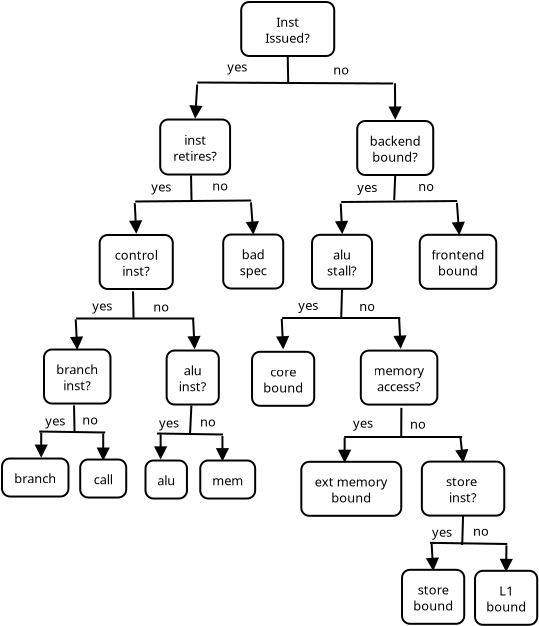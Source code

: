 <?xml version="1.0" encoding="UTF-8"?>
<dia:diagram xmlns:dia="http://www.lysator.liu.se/~alla/dia/">
  <dia:layer name="Background" visible="true" active="true">
    <dia:object type="Flowchart - Box" version="0" id="O0">
      <dia:attribute name="obj_pos">
        <dia:point val="17.3,2.875"/>
      </dia:attribute>
      <dia:attribute name="obj_bb">
        <dia:rectangle val="17.25,2.825;22,5.625"/>
      </dia:attribute>
      <dia:attribute name="elem_corner">
        <dia:point val="17.3,2.875"/>
      </dia:attribute>
      <dia:attribute name="elem_width">
        <dia:real val="4.65"/>
      </dia:attribute>
      <dia:attribute name="elem_height">
        <dia:real val="2.7"/>
      </dia:attribute>
      <dia:attribute name="border_width">
        <dia:real val="0.1"/>
      </dia:attribute>
      <dia:attribute name="show_background">
        <dia:boolean val="true"/>
      </dia:attribute>
      <dia:attribute name="corner_radius">
        <dia:real val="0.4"/>
      </dia:attribute>
      <dia:attribute name="padding">
        <dia:real val="0.5"/>
      </dia:attribute>
      <dia:attribute name="text">
        <dia:composite type="text">
          <dia:attribute name="string">
            <dia:string>#Inst
Issued?#</dia:string>
          </dia:attribute>
          <dia:attribute name="font">
            <dia:font family="sans" style="0" name="Helvetica"/>
          </dia:attribute>
          <dia:attribute name="height">
            <dia:real val="0.8"/>
          </dia:attribute>
          <dia:attribute name="pos">
            <dia:point val="19.625,4.02"/>
          </dia:attribute>
          <dia:attribute name="color">
            <dia:color val="#000000"/>
          </dia:attribute>
          <dia:attribute name="alignment">
            <dia:enum val="1"/>
          </dia:attribute>
        </dia:composite>
      </dia:attribute>
    </dia:object>
    <dia:object type="Standard - Line" version="0" id="O1">
      <dia:attribute name="obj_pos">
        <dia:point val="19.625,5.575"/>
      </dia:attribute>
      <dia:attribute name="obj_bb">
        <dia:rectangle val="19.574,5.524;19.701,6.951"/>
      </dia:attribute>
      <dia:attribute name="conn_endpoints">
        <dia:point val="19.625,5.575"/>
        <dia:point val="19.65,6.9"/>
      </dia:attribute>
      <dia:attribute name="numcp">
        <dia:int val="1"/>
      </dia:attribute>
      <dia:connections>
        <dia:connection handle="0" to="O0" connection="13"/>
      </dia:connections>
    </dia:object>
    <dia:object type="Standard - Line" version="0" id="O2">
      <dia:attribute name="obj_pos">
        <dia:point val="15.1,6.9"/>
      </dia:attribute>
      <dia:attribute name="obj_bb">
        <dia:rectangle val="15.05,6.85;24.95,7.0"/>
      </dia:attribute>
      <dia:attribute name="conn_endpoints">
        <dia:point val="15.1,6.9"/>
        <dia:point val="24.9,6.95"/>
      </dia:attribute>
      <dia:attribute name="numcp">
        <dia:int val="1"/>
      </dia:attribute>
    </dia:object>
    <dia:object type="Standard - Line" version="0" id="O3">
      <dia:attribute name="obj_pos">
        <dia:point val="15.1,7"/>
      </dia:attribute>
      <dia:attribute name="obj_bb">
        <dia:rectangle val="14.703,6.947;15.364,8.762"/>
      </dia:attribute>
      <dia:attribute name="conn_endpoints">
        <dia:point val="15.1,7"/>
        <dia:point val="15,8.65"/>
      </dia:attribute>
      <dia:attribute name="numcp">
        <dia:int val="1"/>
      </dia:attribute>
      <dia:attribute name="end_arrow">
        <dia:enum val="3"/>
      </dia:attribute>
      <dia:attribute name="end_arrow_length">
        <dia:real val="0.5"/>
      </dia:attribute>
      <dia:attribute name="end_arrow_width">
        <dia:real val="0.5"/>
      </dia:attribute>
    </dia:object>
    <dia:object type="Standard - Line" version="0" id="O4">
      <dia:attribute name="obj_pos">
        <dia:point val="24.987,6.943"/>
      </dia:attribute>
      <dia:attribute name="obj_bb">
        <dia:rectangle val="24.665,6.893;25.327,8.812"/>
      </dia:attribute>
      <dia:attribute name="conn_endpoints">
        <dia:point val="24.987,6.943"/>
        <dia:point val="25,8.7"/>
      </dia:attribute>
      <dia:attribute name="numcp">
        <dia:int val="1"/>
      </dia:attribute>
      <dia:attribute name="end_arrow">
        <dia:enum val="3"/>
      </dia:attribute>
      <dia:attribute name="end_arrow_length">
        <dia:real val="0.5"/>
      </dia:attribute>
      <dia:attribute name="end_arrow_width">
        <dia:real val="0.5"/>
      </dia:attribute>
    </dia:object>
    <dia:object type="Standard - Text" version="1" id="O5">
      <dia:attribute name="obj_pos">
        <dia:point val="16.6,6.35"/>
      </dia:attribute>
      <dia:attribute name="obj_bb">
        <dia:rectangle val="16.6,5.755;17.71,6.503"/>
      </dia:attribute>
      <dia:attribute name="text">
        <dia:composite type="text">
          <dia:attribute name="string">
            <dia:string>#yes#</dia:string>
          </dia:attribute>
          <dia:attribute name="font">
            <dia:font family="sans" style="0" name="Helvetica"/>
          </dia:attribute>
          <dia:attribute name="height">
            <dia:real val="0.8"/>
          </dia:attribute>
          <dia:attribute name="pos">
            <dia:point val="16.6,6.35"/>
          </dia:attribute>
          <dia:attribute name="color">
            <dia:color val="#000000"/>
          </dia:attribute>
          <dia:attribute name="alignment">
            <dia:enum val="0"/>
          </dia:attribute>
        </dia:composite>
      </dia:attribute>
      <dia:attribute name="valign">
        <dia:enum val="3"/>
      </dia:attribute>
    </dia:object>
    <dia:object type="Standard - Text" version="1" id="O6">
      <dia:attribute name="obj_pos">
        <dia:point val="21.9,6.5"/>
      </dia:attribute>
      <dia:attribute name="obj_bb">
        <dia:rectangle val="21.9,5.905;22.695,6.652"/>
      </dia:attribute>
      <dia:attribute name="text">
        <dia:composite type="text">
          <dia:attribute name="string">
            <dia:string>#no#</dia:string>
          </dia:attribute>
          <dia:attribute name="font">
            <dia:font family="sans" style="0" name="Helvetica"/>
          </dia:attribute>
          <dia:attribute name="height">
            <dia:real val="0.8"/>
          </dia:attribute>
          <dia:attribute name="pos">
            <dia:point val="21.9,6.5"/>
          </dia:attribute>
          <dia:attribute name="color">
            <dia:color val="#000000"/>
          </dia:attribute>
          <dia:attribute name="alignment">
            <dia:enum val="0"/>
          </dia:attribute>
        </dia:composite>
      </dia:attribute>
      <dia:attribute name="valign">
        <dia:enum val="3"/>
      </dia:attribute>
    </dia:object>
    <dia:object type="Flowchart - Box" version="0" id="O7">
      <dia:attribute name="obj_pos">
        <dia:point val="13.25,8.75"/>
      </dia:attribute>
      <dia:attribute name="obj_bb">
        <dia:rectangle val="13.2,8.7;16.793,11.55"/>
      </dia:attribute>
      <dia:attribute name="elem_corner">
        <dia:point val="13.25,8.75"/>
      </dia:attribute>
      <dia:attribute name="elem_width">
        <dia:real val="3.493"/>
      </dia:attribute>
      <dia:attribute name="elem_height">
        <dia:real val="2.75"/>
      </dia:attribute>
      <dia:attribute name="border_width">
        <dia:real val="0.1"/>
      </dia:attribute>
      <dia:attribute name="show_background">
        <dia:boolean val="true"/>
      </dia:attribute>
      <dia:attribute name="corner_radius">
        <dia:real val="0.4"/>
      </dia:attribute>
      <dia:attribute name="padding">
        <dia:real val="0.5"/>
      </dia:attribute>
      <dia:attribute name="text">
        <dia:composite type="text">
          <dia:attribute name="string">
            <dia:string>#inst
retires?#</dia:string>
          </dia:attribute>
          <dia:attribute name="font">
            <dia:font family="sans" style="0" name="Helvetica"/>
          </dia:attribute>
          <dia:attribute name="height">
            <dia:real val="0.8"/>
          </dia:attribute>
          <dia:attribute name="pos">
            <dia:point val="14.996,9.92"/>
          </dia:attribute>
          <dia:attribute name="color">
            <dia:color val="#000000"/>
          </dia:attribute>
          <dia:attribute name="alignment">
            <dia:enum val="1"/>
          </dia:attribute>
        </dia:composite>
      </dia:attribute>
    </dia:object>
    <dia:object type="Flowchart - Box" version="0" id="O8">
      <dia:attribute name="obj_pos">
        <dia:point val="23.1,8.825"/>
      </dia:attribute>
      <dia:attribute name="obj_bb">
        <dia:rectangle val="23.05,8.775;26.95,11.575"/>
      </dia:attribute>
      <dia:attribute name="elem_corner">
        <dia:point val="23.1,8.825"/>
      </dia:attribute>
      <dia:attribute name="elem_width">
        <dia:real val="3.8"/>
      </dia:attribute>
      <dia:attribute name="elem_height">
        <dia:real val="2.7"/>
      </dia:attribute>
      <dia:attribute name="border_width">
        <dia:real val="0.1"/>
      </dia:attribute>
      <dia:attribute name="show_background">
        <dia:boolean val="true"/>
      </dia:attribute>
      <dia:attribute name="corner_radius">
        <dia:real val="0.4"/>
      </dia:attribute>
      <dia:attribute name="padding">
        <dia:real val="0.5"/>
      </dia:attribute>
      <dia:attribute name="text">
        <dia:composite type="text">
          <dia:attribute name="string">
            <dia:string>#backend
bound?#</dia:string>
          </dia:attribute>
          <dia:attribute name="font">
            <dia:font family="sans" style="0" name="Helvetica"/>
          </dia:attribute>
          <dia:attribute name="height">
            <dia:real val="0.8"/>
          </dia:attribute>
          <dia:attribute name="pos">
            <dia:point val="25,9.97"/>
          </dia:attribute>
          <dia:attribute name="color">
            <dia:color val="#000000"/>
          </dia:attribute>
          <dia:attribute name="alignment">
            <dia:enum val="1"/>
          </dia:attribute>
        </dia:composite>
      </dia:attribute>
    </dia:object>
    <dia:object type="Standard - Line" version="0" id="O9">
      <dia:attribute name="obj_pos">
        <dia:point val="14.791,11.541"/>
      </dia:attribute>
      <dia:attribute name="obj_bb">
        <dia:rectangle val="14.74,11.49;14.867,12.917"/>
      </dia:attribute>
      <dia:attribute name="conn_endpoints">
        <dia:point val="14.791,11.541"/>
        <dia:point val="14.816,12.866"/>
      </dia:attribute>
      <dia:attribute name="numcp">
        <dia:int val="1"/>
      </dia:attribute>
    </dia:object>
    <dia:object type="Standard - Line" version="0" id="O10">
      <dia:attribute name="obj_pos">
        <dia:point val="12,12.85"/>
      </dia:attribute>
      <dia:attribute name="obj_bb">
        <dia:rectangle val="11.95,12.75;17.85,12.9"/>
      </dia:attribute>
      <dia:attribute name="conn_endpoints">
        <dia:point val="12,12.85"/>
        <dia:point val="17.8,12.8"/>
      </dia:attribute>
      <dia:attribute name="numcp">
        <dia:int val="1"/>
      </dia:attribute>
    </dia:object>
    <dia:object type="Standard - Text" version="1" id="O11">
      <dia:attribute name="obj_pos">
        <dia:point val="12.8,12.35"/>
      </dia:attribute>
      <dia:attribute name="obj_bb">
        <dia:rectangle val="12.8,11.755;13.91,12.502"/>
      </dia:attribute>
      <dia:attribute name="text">
        <dia:composite type="text">
          <dia:attribute name="string">
            <dia:string>#yes#</dia:string>
          </dia:attribute>
          <dia:attribute name="font">
            <dia:font family="sans" style="0" name="Helvetica"/>
          </dia:attribute>
          <dia:attribute name="height">
            <dia:real val="0.8"/>
          </dia:attribute>
          <dia:attribute name="pos">
            <dia:point val="12.8,12.35"/>
          </dia:attribute>
          <dia:attribute name="color">
            <dia:color val="#000000"/>
          </dia:attribute>
          <dia:attribute name="alignment">
            <dia:enum val="0"/>
          </dia:attribute>
        </dia:composite>
      </dia:attribute>
      <dia:attribute name="valign">
        <dia:enum val="3"/>
      </dia:attribute>
    </dia:object>
    <dia:object type="Standard - Text" version="1" id="O12">
      <dia:attribute name="obj_pos">
        <dia:point val="15.85,12.3"/>
      </dia:attribute>
      <dia:attribute name="obj_bb">
        <dia:rectangle val="15.85,11.705;16.645,12.453"/>
      </dia:attribute>
      <dia:attribute name="text">
        <dia:composite type="text">
          <dia:attribute name="string">
            <dia:string>#no#</dia:string>
          </dia:attribute>
          <dia:attribute name="font">
            <dia:font family="sans" style="0" name="Helvetica"/>
          </dia:attribute>
          <dia:attribute name="height">
            <dia:real val="0.8"/>
          </dia:attribute>
          <dia:attribute name="pos">
            <dia:point val="15.85,12.3"/>
          </dia:attribute>
          <dia:attribute name="color">
            <dia:color val="#000000"/>
          </dia:attribute>
          <dia:attribute name="alignment">
            <dia:enum val="0"/>
          </dia:attribute>
        </dia:composite>
      </dia:attribute>
      <dia:attribute name="valign">
        <dia:enum val="3"/>
      </dia:attribute>
    </dia:object>
    <dia:object type="Standard - Line" version="0" id="O13">
      <dia:attribute name="obj_pos">
        <dia:point val="17.787,12.893"/>
      </dia:attribute>
      <dia:attribute name="obj_bb">
        <dia:rectangle val="17.53,12.839;18.19,14.562"/>
      </dia:attribute>
      <dia:attribute name="conn_endpoints">
        <dia:point val="17.787,12.893"/>
        <dia:point val="17.9,14.45"/>
      </dia:attribute>
      <dia:attribute name="numcp">
        <dia:int val="1"/>
      </dia:attribute>
      <dia:attribute name="end_arrow">
        <dia:enum val="3"/>
      </dia:attribute>
      <dia:attribute name="end_arrow_length">
        <dia:real val="0.5"/>
      </dia:attribute>
      <dia:attribute name="end_arrow_width">
        <dia:real val="0.5"/>
      </dia:attribute>
    </dia:object>
    <dia:object type="Flowchart - Box" version="0" id="O14">
      <dia:attribute name="obj_pos">
        <dia:point val="16.4,14.5"/>
      </dia:attribute>
      <dia:attribute name="obj_bb">
        <dia:rectangle val="16.35,14.45;19.45,17.25"/>
      </dia:attribute>
      <dia:attribute name="elem_corner">
        <dia:point val="16.4,14.5"/>
      </dia:attribute>
      <dia:attribute name="elem_width">
        <dia:real val="3"/>
      </dia:attribute>
      <dia:attribute name="elem_height">
        <dia:real val="2.7"/>
      </dia:attribute>
      <dia:attribute name="border_width">
        <dia:real val="0.1"/>
      </dia:attribute>
      <dia:attribute name="show_background">
        <dia:boolean val="true"/>
      </dia:attribute>
      <dia:attribute name="corner_radius">
        <dia:real val="0.4"/>
      </dia:attribute>
      <dia:attribute name="padding">
        <dia:real val="0.5"/>
      </dia:attribute>
      <dia:attribute name="text">
        <dia:composite type="text">
          <dia:attribute name="string">
            <dia:string>#bad
spec#</dia:string>
          </dia:attribute>
          <dia:attribute name="font">
            <dia:font family="sans" style="0" name="Helvetica"/>
          </dia:attribute>
          <dia:attribute name="height">
            <dia:real val="0.8"/>
          </dia:attribute>
          <dia:attribute name="pos">
            <dia:point val="17.9,15.645"/>
          </dia:attribute>
          <dia:attribute name="color">
            <dia:color val="#000000"/>
          </dia:attribute>
          <dia:attribute name="alignment">
            <dia:enum val="1"/>
          </dia:attribute>
        </dia:composite>
      </dia:attribute>
    </dia:object>
    <dia:object type="Standard - Line" version="0" id="O15">
      <dia:attribute name="obj_pos">
        <dia:point val="11.977,12.933"/>
      </dia:attribute>
      <dia:attribute name="obj_bb">
        <dia:rectangle val="11.692,12.88;12.353,14.512"/>
      </dia:attribute>
      <dia:attribute name="conn_endpoints">
        <dia:point val="11.977,12.933"/>
        <dia:point val="12.05,14.4"/>
      </dia:attribute>
      <dia:attribute name="numcp">
        <dia:int val="1"/>
      </dia:attribute>
      <dia:attribute name="end_arrow">
        <dia:enum val="3"/>
      </dia:attribute>
      <dia:attribute name="end_arrow_length">
        <dia:real val="0.5"/>
      </dia:attribute>
      <dia:attribute name="end_arrow_width">
        <dia:real val="0.5"/>
      </dia:attribute>
    </dia:object>
    <dia:object type="Flowchart - Box" version="0" id="O16">
      <dia:attribute name="obj_pos">
        <dia:point val="10.223,14.525"/>
      </dia:attribute>
      <dia:attribute name="obj_bb">
        <dia:rectangle val="10.172,14.475;13.928,17.275"/>
      </dia:attribute>
      <dia:attribute name="elem_corner">
        <dia:point val="10.223,14.525"/>
      </dia:attribute>
      <dia:attribute name="elem_width">
        <dia:real val="3.655"/>
      </dia:attribute>
      <dia:attribute name="elem_height">
        <dia:real val="2.7"/>
      </dia:attribute>
      <dia:attribute name="border_width">
        <dia:real val="0.1"/>
      </dia:attribute>
      <dia:attribute name="show_background">
        <dia:boolean val="true"/>
      </dia:attribute>
      <dia:attribute name="corner_radius">
        <dia:real val="0.4"/>
      </dia:attribute>
      <dia:attribute name="padding">
        <dia:real val="0.5"/>
      </dia:attribute>
      <dia:attribute name="text">
        <dia:composite type="text">
          <dia:attribute name="string">
            <dia:string>#control
inst?#</dia:string>
          </dia:attribute>
          <dia:attribute name="font">
            <dia:font family="sans" style="0" name="Helvetica"/>
          </dia:attribute>
          <dia:attribute name="height">
            <dia:real val="0.8"/>
          </dia:attribute>
          <dia:attribute name="pos">
            <dia:point val="12.05,15.67"/>
          </dia:attribute>
          <dia:attribute name="color">
            <dia:color val="#000000"/>
          </dia:attribute>
          <dia:attribute name="alignment">
            <dia:enum val="1"/>
          </dia:attribute>
        </dia:composite>
      </dia:attribute>
    </dia:object>
    <dia:object type="Standard - Line" version="0" id="O17">
      <dia:attribute name="obj_pos">
        <dia:point val="11.891,17.341"/>
      </dia:attribute>
      <dia:attribute name="obj_bb">
        <dia:rectangle val="11.84,17.29;11.967,18.717"/>
      </dia:attribute>
      <dia:attribute name="conn_endpoints">
        <dia:point val="11.891,17.341"/>
        <dia:point val="11.916,18.666"/>
      </dia:attribute>
      <dia:attribute name="numcp">
        <dia:int val="1"/>
      </dia:attribute>
    </dia:object>
    <dia:object type="Standard - Line" version="0" id="O18">
      <dia:attribute name="obj_pos">
        <dia:point val="9.05,18.7"/>
      </dia:attribute>
      <dia:attribute name="obj_bb">
        <dia:rectangle val="9,18.65;15,18.75"/>
      </dia:attribute>
      <dia:attribute name="conn_endpoints">
        <dia:point val="9.05,18.7"/>
        <dia:point val="14.95,18.7"/>
      </dia:attribute>
      <dia:attribute name="numcp">
        <dia:int val="1"/>
      </dia:attribute>
    </dia:object>
    <dia:object type="Standard - Line" version="0" id="O19">
      <dia:attribute name="obj_pos">
        <dia:point val="9.025,18.742"/>
      </dia:attribute>
      <dia:attribute name="obj_bb">
        <dia:rectangle val="8.74,18.69;9.401,20.321"/>
      </dia:attribute>
      <dia:attribute name="conn_endpoints">
        <dia:point val="9.025,18.742"/>
        <dia:point val="9.098,20.209"/>
      </dia:attribute>
      <dia:attribute name="numcp">
        <dia:int val="1"/>
      </dia:attribute>
      <dia:attribute name="end_arrow">
        <dia:enum val="3"/>
      </dia:attribute>
      <dia:attribute name="end_arrow_length">
        <dia:real val="0.5"/>
      </dia:attribute>
      <dia:attribute name="end_arrow_width">
        <dia:real val="0.5"/>
      </dia:attribute>
    </dia:object>
    <dia:object type="Standard - Line" version="0" id="O20">
      <dia:attribute name="obj_pos">
        <dia:point val="10.4,24.45"/>
      </dia:attribute>
      <dia:attribute name="obj_bb">
        <dia:rectangle val="10.069,24.4;10.731,25.862"/>
      </dia:attribute>
      <dia:attribute name="conn_endpoints">
        <dia:point val="10.4,24.45"/>
        <dia:point val="10.4,25.75"/>
      </dia:attribute>
      <dia:attribute name="numcp">
        <dia:int val="1"/>
      </dia:attribute>
      <dia:attribute name="end_arrow">
        <dia:enum val="3"/>
      </dia:attribute>
      <dia:attribute name="end_arrow_length">
        <dia:real val="0.5"/>
      </dia:attribute>
      <dia:attribute name="end_arrow_width">
        <dia:real val="0.5"/>
      </dia:attribute>
      <dia:connections>
        <dia:connection handle="1" to="O25" connection="2"/>
      </dia:connections>
    </dia:object>
    <dia:object type="Standard - Line" version="0" id="O21">
      <dia:attribute name="obj_pos">
        <dia:point val="7.3,24.4"/>
      </dia:attribute>
      <dia:attribute name="obj_bb">
        <dia:rectangle val="6.969,24.35;7.631,25.712"/>
      </dia:attribute>
      <dia:attribute name="conn_endpoints">
        <dia:point val="7.3,24.4"/>
        <dia:point val="7.3,25.6"/>
      </dia:attribute>
      <dia:attribute name="numcp">
        <dia:int val="1"/>
      </dia:attribute>
      <dia:attribute name="end_arrow">
        <dia:enum val="3"/>
      </dia:attribute>
      <dia:attribute name="end_arrow_length">
        <dia:real val="0.5"/>
      </dia:attribute>
      <dia:attribute name="end_arrow_width">
        <dia:real val="0.5"/>
      </dia:attribute>
    </dia:object>
    <dia:object type="Standard - Line" version="0" id="O22">
      <dia:attribute name="obj_pos">
        <dia:point val="14.895,18.712"/>
      </dia:attribute>
      <dia:attribute name="obj_bb">
        <dia:rectangle val="14.61,18.66;15.271,20.291"/>
      </dia:attribute>
      <dia:attribute name="conn_endpoints">
        <dia:point val="14.895,18.712"/>
        <dia:point val="14.968,20.18"/>
      </dia:attribute>
      <dia:attribute name="numcp">
        <dia:int val="1"/>
      </dia:attribute>
      <dia:attribute name="end_arrow">
        <dia:enum val="3"/>
      </dia:attribute>
      <dia:attribute name="end_arrow_length">
        <dia:real val="0.5"/>
      </dia:attribute>
      <dia:attribute name="end_arrow_width">
        <dia:real val="0.5"/>
      </dia:attribute>
    </dia:object>
    <dia:object type="Flowchart - Box" version="0" id="O23">
      <dia:attribute name="obj_pos">
        <dia:point val="12.514,25.8"/>
      </dia:attribute>
      <dia:attribute name="obj_bb">
        <dia:rectangle val="12.464,25.75;14.636,27.75"/>
      </dia:attribute>
      <dia:attribute name="elem_corner">
        <dia:point val="12.514,25.8"/>
      </dia:attribute>
      <dia:attribute name="elem_width">
        <dia:real val="2.073"/>
      </dia:attribute>
      <dia:attribute name="elem_height">
        <dia:real val="1.9"/>
      </dia:attribute>
      <dia:attribute name="border_width">
        <dia:real val="0.1"/>
      </dia:attribute>
      <dia:attribute name="show_background">
        <dia:boolean val="true"/>
      </dia:attribute>
      <dia:attribute name="corner_radius">
        <dia:real val="0.4"/>
      </dia:attribute>
      <dia:attribute name="padding">
        <dia:real val="0.5"/>
      </dia:attribute>
      <dia:attribute name="text">
        <dia:composite type="text">
          <dia:attribute name="string">
            <dia:string>#alu#</dia:string>
          </dia:attribute>
          <dia:attribute name="font">
            <dia:font family="sans" style="0" name="Helvetica"/>
          </dia:attribute>
          <dia:attribute name="height">
            <dia:real val="0.8"/>
          </dia:attribute>
          <dia:attribute name="pos">
            <dia:point val="13.55,26.945"/>
          </dia:attribute>
          <dia:attribute name="color">
            <dia:color val="#000000"/>
          </dia:attribute>
          <dia:attribute name="alignment">
            <dia:enum val="1"/>
          </dia:attribute>
        </dia:composite>
      </dia:attribute>
    </dia:object>
    <dia:object type="Flowchart - Box" version="0" id="O24">
      <dia:attribute name="obj_pos">
        <dia:point val="15.252,25.8"/>
      </dia:attribute>
      <dia:attribute name="obj_bb">
        <dia:rectangle val="15.203,25.75;18.047,27.75"/>
      </dia:attribute>
      <dia:attribute name="elem_corner">
        <dia:point val="15.252,25.8"/>
      </dia:attribute>
      <dia:attribute name="elem_width">
        <dia:real val="2.745"/>
      </dia:attribute>
      <dia:attribute name="elem_height">
        <dia:real val="1.9"/>
      </dia:attribute>
      <dia:attribute name="border_width">
        <dia:real val="0.1"/>
      </dia:attribute>
      <dia:attribute name="show_background">
        <dia:boolean val="true"/>
      </dia:attribute>
      <dia:attribute name="corner_radius">
        <dia:real val="0.4"/>
      </dia:attribute>
      <dia:attribute name="padding">
        <dia:real val="0.5"/>
      </dia:attribute>
      <dia:attribute name="text">
        <dia:composite type="text">
          <dia:attribute name="string">
            <dia:string>#mem#</dia:string>
          </dia:attribute>
          <dia:attribute name="font">
            <dia:font family="sans" style="0" name="Helvetica"/>
          </dia:attribute>
          <dia:attribute name="height">
            <dia:real val="0.8"/>
          </dia:attribute>
          <dia:attribute name="pos">
            <dia:point val="16.625,26.945"/>
          </dia:attribute>
          <dia:attribute name="color">
            <dia:color val="#000000"/>
          </dia:attribute>
          <dia:attribute name="alignment">
            <dia:enum val="1"/>
          </dia:attribute>
        </dia:composite>
      </dia:attribute>
    </dia:object>
    <dia:object type="Flowchart - Box" version="0" id="O25">
      <dia:attribute name="obj_pos">
        <dia:point val="9.25,25.75"/>
      </dia:attribute>
      <dia:attribute name="obj_bb">
        <dia:rectangle val="9.2,25.7;11.6,27.7"/>
      </dia:attribute>
      <dia:attribute name="elem_corner">
        <dia:point val="9.25,25.75"/>
      </dia:attribute>
      <dia:attribute name="elem_width">
        <dia:real val="2.3"/>
      </dia:attribute>
      <dia:attribute name="elem_height">
        <dia:real val="1.9"/>
      </dia:attribute>
      <dia:attribute name="border_width">
        <dia:real val="0.1"/>
      </dia:attribute>
      <dia:attribute name="show_background">
        <dia:boolean val="true"/>
      </dia:attribute>
      <dia:attribute name="corner_radius">
        <dia:real val="0.4"/>
      </dia:attribute>
      <dia:attribute name="padding">
        <dia:real val="0.5"/>
      </dia:attribute>
      <dia:attribute name="text">
        <dia:composite type="text">
          <dia:attribute name="string">
            <dia:string>#call#</dia:string>
          </dia:attribute>
          <dia:attribute name="font">
            <dia:font family="sans" style="0" name="Helvetica"/>
          </dia:attribute>
          <dia:attribute name="height">
            <dia:real val="0.8"/>
          </dia:attribute>
          <dia:attribute name="pos">
            <dia:point val="10.4,26.895"/>
          </dia:attribute>
          <dia:attribute name="color">
            <dia:color val="#000000"/>
          </dia:attribute>
          <dia:attribute name="alignment">
            <dia:enum val="1"/>
          </dia:attribute>
        </dia:composite>
      </dia:attribute>
    </dia:object>
    <dia:object type="Flowchart - Box" version="0" id="O26">
      <dia:attribute name="obj_pos">
        <dia:point val="5.339,25.7"/>
      </dia:attribute>
      <dia:attribute name="obj_bb">
        <dia:rectangle val="5.289,25.65;8.711,27.65"/>
      </dia:attribute>
      <dia:attribute name="elem_corner">
        <dia:point val="5.339,25.7"/>
      </dia:attribute>
      <dia:attribute name="elem_width">
        <dia:real val="3.323"/>
      </dia:attribute>
      <dia:attribute name="elem_height">
        <dia:real val="1.9"/>
      </dia:attribute>
      <dia:attribute name="border_width">
        <dia:real val="0.1"/>
      </dia:attribute>
      <dia:attribute name="show_background">
        <dia:boolean val="true"/>
      </dia:attribute>
      <dia:attribute name="corner_radius">
        <dia:real val="0.4"/>
      </dia:attribute>
      <dia:attribute name="padding">
        <dia:real val="0.5"/>
      </dia:attribute>
      <dia:attribute name="text">
        <dia:composite type="text">
          <dia:attribute name="string">
            <dia:string>#branch#</dia:string>
          </dia:attribute>
          <dia:attribute name="font">
            <dia:font family="sans" style="0" name="Helvetica"/>
          </dia:attribute>
          <dia:attribute name="height">
            <dia:real val="0.8"/>
          </dia:attribute>
          <dia:attribute name="pos">
            <dia:point val="7,26.845"/>
          </dia:attribute>
          <dia:attribute name="color">
            <dia:color val="#000000"/>
          </dia:attribute>
          <dia:attribute name="alignment">
            <dia:enum val="1"/>
          </dia:attribute>
        </dia:composite>
      </dia:attribute>
    </dia:object>
    <dia:object type="Standard - Text" version="1" id="O27">
      <dia:attribute name="obj_pos">
        <dia:point val="9.85,18.3"/>
      </dia:attribute>
      <dia:attribute name="obj_bb">
        <dia:rectangle val="9.85,17.705;10.96,18.453"/>
      </dia:attribute>
      <dia:attribute name="text">
        <dia:composite type="text">
          <dia:attribute name="string">
            <dia:string>#yes#</dia:string>
          </dia:attribute>
          <dia:attribute name="font">
            <dia:font family="sans" style="0" name="Helvetica"/>
          </dia:attribute>
          <dia:attribute name="height">
            <dia:real val="0.8"/>
          </dia:attribute>
          <dia:attribute name="pos">
            <dia:point val="9.85,18.3"/>
          </dia:attribute>
          <dia:attribute name="color">
            <dia:color val="#000000"/>
          </dia:attribute>
          <dia:attribute name="alignment">
            <dia:enum val="0"/>
          </dia:attribute>
        </dia:composite>
      </dia:attribute>
      <dia:attribute name="valign">
        <dia:enum val="3"/>
      </dia:attribute>
    </dia:object>
    <dia:object type="Standard - Text" version="1" id="O28">
      <dia:attribute name="obj_pos">
        <dia:point val="12.9,18.35"/>
      </dia:attribute>
      <dia:attribute name="obj_bb">
        <dia:rectangle val="12.9,17.755;13.695,18.503"/>
      </dia:attribute>
      <dia:attribute name="text">
        <dia:composite type="text">
          <dia:attribute name="string">
            <dia:string>#no#</dia:string>
          </dia:attribute>
          <dia:attribute name="font">
            <dia:font family="sans" style="0" name="Helvetica"/>
          </dia:attribute>
          <dia:attribute name="height">
            <dia:real val="0.8"/>
          </dia:attribute>
          <dia:attribute name="pos">
            <dia:point val="12.9,18.35"/>
          </dia:attribute>
          <dia:attribute name="color">
            <dia:color val="#000000"/>
          </dia:attribute>
          <dia:attribute name="alignment">
            <dia:enum val="0"/>
          </dia:attribute>
        </dia:composite>
      </dia:attribute>
      <dia:attribute name="valign">
        <dia:enum val="3"/>
      </dia:attribute>
    </dia:object>
    <dia:object type="Flowchart - Box" version="0" id="O29">
      <dia:attribute name="obj_pos">
        <dia:point val="7.439,20.25"/>
      </dia:attribute>
      <dia:attribute name="obj_bb">
        <dia:rectangle val="7.389,20.2;10.811,23"/>
      </dia:attribute>
      <dia:attribute name="elem_corner">
        <dia:point val="7.439,20.25"/>
      </dia:attribute>
      <dia:attribute name="elem_width">
        <dia:real val="3.323"/>
      </dia:attribute>
      <dia:attribute name="elem_height">
        <dia:real val="2.7"/>
      </dia:attribute>
      <dia:attribute name="border_width">
        <dia:real val="0.1"/>
      </dia:attribute>
      <dia:attribute name="show_background">
        <dia:boolean val="true"/>
      </dia:attribute>
      <dia:attribute name="corner_radius">
        <dia:real val="0.4"/>
      </dia:attribute>
      <dia:attribute name="padding">
        <dia:real val="0.5"/>
      </dia:attribute>
      <dia:attribute name="text">
        <dia:composite type="text">
          <dia:attribute name="string">
            <dia:string>#branch
inst?#</dia:string>
          </dia:attribute>
          <dia:attribute name="font">
            <dia:font family="sans" style="0" name="Helvetica"/>
          </dia:attribute>
          <dia:attribute name="height">
            <dia:real val="0.8"/>
          </dia:attribute>
          <dia:attribute name="pos">
            <dia:point val="9.1,21.395"/>
          </dia:attribute>
          <dia:attribute name="color">
            <dia:color val="#000000"/>
          </dia:attribute>
          <dia:attribute name="alignment">
            <dia:enum val="1"/>
          </dia:attribute>
        </dia:composite>
      </dia:attribute>
    </dia:object>
    <dia:object type="Standard - Line" version="0" id="O30">
      <dia:attribute name="obj_pos">
        <dia:point val="8.941,23.041"/>
      </dia:attribute>
      <dia:attribute name="obj_bb">
        <dia:rectangle val="8.89,22.99;9.017,24.417"/>
      </dia:attribute>
      <dia:attribute name="conn_endpoints">
        <dia:point val="8.941,23.041"/>
        <dia:point val="8.966,24.366"/>
      </dia:attribute>
      <dia:attribute name="numcp">
        <dia:int val="1"/>
      </dia:attribute>
    </dia:object>
    <dia:object type="Standard - Line" version="0" id="O31">
      <dia:attribute name="obj_pos">
        <dia:point val="7.2,24.35"/>
      </dia:attribute>
      <dia:attribute name="obj_bb">
        <dia:rectangle val="7.149,24.299;10.551,24.451"/>
      </dia:attribute>
      <dia:attribute name="conn_endpoints">
        <dia:point val="7.2,24.35"/>
        <dia:point val="10.5,24.4"/>
      </dia:attribute>
      <dia:attribute name="numcp">
        <dia:int val="1"/>
      </dia:attribute>
    </dia:object>
    <dia:object type="Flowchart - Box" version="0" id="O32">
      <dia:attribute name="obj_pos">
        <dia:point val="13.571,20.3"/>
      </dia:attribute>
      <dia:attribute name="obj_bb">
        <dia:rectangle val="13.521,20.25;16.229,23.05"/>
      </dia:attribute>
      <dia:attribute name="elem_corner">
        <dia:point val="13.571,20.3"/>
      </dia:attribute>
      <dia:attribute name="elem_width">
        <dia:real val="2.608"/>
      </dia:attribute>
      <dia:attribute name="elem_height">
        <dia:real val="2.7"/>
      </dia:attribute>
      <dia:attribute name="border_width">
        <dia:real val="0.1"/>
      </dia:attribute>
      <dia:attribute name="show_background">
        <dia:boolean val="true"/>
      </dia:attribute>
      <dia:attribute name="corner_radius">
        <dia:real val="0.4"/>
      </dia:attribute>
      <dia:attribute name="padding">
        <dia:real val="0.5"/>
      </dia:attribute>
      <dia:attribute name="text">
        <dia:composite type="text">
          <dia:attribute name="string">
            <dia:string>#alu
inst?#</dia:string>
          </dia:attribute>
          <dia:attribute name="font">
            <dia:font family="sans" style="0" name="Helvetica"/>
          </dia:attribute>
          <dia:attribute name="height">
            <dia:real val="0.8"/>
          </dia:attribute>
          <dia:attribute name="pos">
            <dia:point val="14.875,21.445"/>
          </dia:attribute>
          <dia:attribute name="color">
            <dia:color val="#000000"/>
          </dia:attribute>
          <dia:attribute name="alignment">
            <dia:enum val="1"/>
          </dia:attribute>
        </dia:composite>
      </dia:attribute>
    </dia:object>
    <dia:object type="Standard - Text" version="1" id="O33">
      <dia:attribute name="obj_pos">
        <dia:point val="7.5,24.05"/>
      </dia:attribute>
      <dia:attribute name="obj_bb">
        <dia:rectangle val="7.5,23.455;8.61,24.203"/>
      </dia:attribute>
      <dia:attribute name="text">
        <dia:composite type="text">
          <dia:attribute name="string">
            <dia:string>#yes#</dia:string>
          </dia:attribute>
          <dia:attribute name="font">
            <dia:font family="sans" style="0" name="Helvetica"/>
          </dia:attribute>
          <dia:attribute name="height">
            <dia:real val="0.8"/>
          </dia:attribute>
          <dia:attribute name="pos">
            <dia:point val="7.5,24.05"/>
          </dia:attribute>
          <dia:attribute name="color">
            <dia:color val="#000000"/>
          </dia:attribute>
          <dia:attribute name="alignment">
            <dia:enum val="0"/>
          </dia:attribute>
        </dia:composite>
      </dia:attribute>
      <dia:attribute name="valign">
        <dia:enum val="3"/>
      </dia:attribute>
    </dia:object>
    <dia:object type="Standard - Text" version="1" id="O34">
      <dia:attribute name="obj_pos">
        <dia:point val="9.35,24"/>
      </dia:attribute>
      <dia:attribute name="obj_bb">
        <dia:rectangle val="9.35,23.405;10.145,24.152"/>
      </dia:attribute>
      <dia:attribute name="text">
        <dia:composite type="text">
          <dia:attribute name="string">
            <dia:string>#no#</dia:string>
          </dia:attribute>
          <dia:attribute name="font">
            <dia:font family="sans" style="0" name="Helvetica"/>
          </dia:attribute>
          <dia:attribute name="height">
            <dia:real val="0.8"/>
          </dia:attribute>
          <dia:attribute name="pos">
            <dia:point val="9.35,24"/>
          </dia:attribute>
          <dia:attribute name="color">
            <dia:color val="#000000"/>
          </dia:attribute>
          <dia:attribute name="alignment">
            <dia:enum val="0"/>
          </dia:attribute>
        </dia:composite>
      </dia:attribute>
      <dia:attribute name="valign">
        <dia:enum val="3"/>
      </dia:attribute>
    </dia:object>
    <dia:object type="Standard - Line" version="0" id="O35">
      <dia:attribute name="obj_pos">
        <dia:point val="14.809,23.049"/>
      </dia:attribute>
      <dia:attribute name="obj_bb">
        <dia:rectangle val="14.688,22.997;14.861,24.527"/>
      </dia:attribute>
      <dia:attribute name="conn_endpoints">
        <dia:point val="14.809,23.049"/>
        <dia:point val="14.741,24.475"/>
      </dia:attribute>
      <dia:attribute name="numcp">
        <dia:int val="1"/>
      </dia:attribute>
      <dia:connections>
        <dia:connection handle="0" to="O32" connection="16"/>
        <dia:connection handle="1" to="O36" connection="0"/>
      </dia:connections>
    </dia:object>
    <dia:object type="Standard - Line" version="0" id="O36">
      <dia:attribute name="obj_pos">
        <dia:point val="13.091,24.45"/>
      </dia:attribute>
      <dia:attribute name="obj_bb">
        <dia:rectangle val="13.04,24.399;16.442,24.551"/>
      </dia:attribute>
      <dia:attribute name="conn_endpoints">
        <dia:point val="13.091,24.45"/>
        <dia:point val="16.391,24.5"/>
      </dia:attribute>
      <dia:attribute name="numcp">
        <dia:int val="1"/>
      </dia:attribute>
    </dia:object>
    <dia:object type="Standard - Text" version="1" id="O37">
      <dia:attribute name="obj_pos">
        <dia:point val="13.191,24.15"/>
      </dia:attribute>
      <dia:attribute name="obj_bb">
        <dia:rectangle val="13.191,23.555;14.301,24.302"/>
      </dia:attribute>
      <dia:attribute name="text">
        <dia:composite type="text">
          <dia:attribute name="string">
            <dia:string>#yes#</dia:string>
          </dia:attribute>
          <dia:attribute name="font">
            <dia:font family="sans" style="0" name="Helvetica"/>
          </dia:attribute>
          <dia:attribute name="height">
            <dia:real val="0.8"/>
          </dia:attribute>
          <dia:attribute name="pos">
            <dia:point val="13.191,24.15"/>
          </dia:attribute>
          <dia:attribute name="color">
            <dia:color val="#000000"/>
          </dia:attribute>
          <dia:attribute name="alignment">
            <dia:enum val="0"/>
          </dia:attribute>
        </dia:composite>
      </dia:attribute>
      <dia:attribute name="valign">
        <dia:enum val="3"/>
      </dia:attribute>
    </dia:object>
    <dia:object type="Standard - Text" version="1" id="O38">
      <dia:attribute name="obj_pos">
        <dia:point val="15.241,24.1"/>
      </dia:attribute>
      <dia:attribute name="obj_bb">
        <dia:rectangle val="15.241,23.505;16.036,24.253"/>
      </dia:attribute>
      <dia:attribute name="text">
        <dia:composite type="text">
          <dia:attribute name="string">
            <dia:string>#no#</dia:string>
          </dia:attribute>
          <dia:attribute name="font">
            <dia:font family="sans" style="0" name="Helvetica"/>
          </dia:attribute>
          <dia:attribute name="height">
            <dia:real val="0.8"/>
          </dia:attribute>
          <dia:attribute name="pos">
            <dia:point val="15.241,24.1"/>
          </dia:attribute>
          <dia:attribute name="color">
            <dia:color val="#000000"/>
          </dia:attribute>
          <dia:attribute name="alignment">
            <dia:enum val="0"/>
          </dia:attribute>
        </dia:composite>
      </dia:attribute>
      <dia:attribute name="valign">
        <dia:enum val="3"/>
      </dia:attribute>
    </dia:object>
    <dia:object type="Standard - Line" version="0" id="O39">
      <dia:attribute name="obj_pos">
        <dia:point val="13.271,24.49"/>
      </dia:attribute>
      <dia:attribute name="obj_bb">
        <dia:rectangle val="12.94,24.44;13.602,25.802"/>
      </dia:attribute>
      <dia:attribute name="conn_endpoints">
        <dia:point val="13.271,24.49"/>
        <dia:point val="13.271,25.69"/>
      </dia:attribute>
      <dia:attribute name="numcp">
        <dia:int val="1"/>
      </dia:attribute>
      <dia:attribute name="end_arrow">
        <dia:enum val="3"/>
      </dia:attribute>
      <dia:attribute name="end_arrow_length">
        <dia:real val="0.5"/>
      </dia:attribute>
      <dia:attribute name="end_arrow_width">
        <dia:real val="0.5"/>
      </dia:attribute>
    </dia:object>
    <dia:object type="Standard - Line" version="0" id="O40">
      <dia:attribute name="obj_pos">
        <dia:point val="16.361,24.58"/>
      </dia:attribute>
      <dia:attribute name="obj_bb">
        <dia:rectangle val="16.03,24.53;16.692,25.892"/>
      </dia:attribute>
      <dia:attribute name="conn_endpoints">
        <dia:point val="16.361,24.58"/>
        <dia:point val="16.361,25.78"/>
      </dia:attribute>
      <dia:attribute name="numcp">
        <dia:int val="1"/>
      </dia:attribute>
      <dia:attribute name="end_arrow">
        <dia:enum val="3"/>
      </dia:attribute>
      <dia:attribute name="end_arrow_length">
        <dia:real val="0.5"/>
      </dia:attribute>
      <dia:attribute name="end_arrow_width">
        <dia:real val="0.5"/>
      </dia:attribute>
    </dia:object>
    <dia:object type="Standard - Line" version="0" id="O41">
      <dia:attribute name="obj_pos">
        <dia:point val="25,11.525"/>
      </dia:attribute>
      <dia:attribute name="obj_bb">
        <dia:rectangle val="24.898,11.473;25.052,12.827"/>
      </dia:attribute>
      <dia:attribute name="conn_endpoints">
        <dia:point val="25,11.525"/>
        <dia:point val="24.95,12.775"/>
      </dia:attribute>
      <dia:attribute name="numcp">
        <dia:int val="1"/>
      </dia:attribute>
      <dia:connections>
        <dia:connection handle="0" to="O8" connection="13"/>
      </dia:connections>
    </dia:object>
    <dia:object type="Standard - Line" version="0" id="O42">
      <dia:attribute name="obj_pos">
        <dia:point val="22.298,12.875"/>
      </dia:attribute>
      <dia:attribute name="obj_bb">
        <dia:rectangle val="22.247,12.775;28.148,12.925"/>
      </dia:attribute>
      <dia:attribute name="conn_endpoints">
        <dia:point val="22.298,12.875"/>
        <dia:point val="28.098,12.825"/>
      </dia:attribute>
      <dia:attribute name="numcp">
        <dia:int val="1"/>
      </dia:attribute>
    </dia:object>
    <dia:object type="Standard - Text" version="1" id="O43">
      <dia:attribute name="obj_pos">
        <dia:point val="23.098,12.375"/>
      </dia:attribute>
      <dia:attribute name="obj_bb">
        <dia:rectangle val="23.098,11.78;24.208,12.527"/>
      </dia:attribute>
      <dia:attribute name="text">
        <dia:composite type="text">
          <dia:attribute name="string">
            <dia:string>#yes#</dia:string>
          </dia:attribute>
          <dia:attribute name="font">
            <dia:font family="sans" style="0" name="Helvetica"/>
          </dia:attribute>
          <dia:attribute name="height">
            <dia:real val="0.8"/>
          </dia:attribute>
          <dia:attribute name="pos">
            <dia:point val="23.098,12.375"/>
          </dia:attribute>
          <dia:attribute name="color">
            <dia:color val="#000000"/>
          </dia:attribute>
          <dia:attribute name="alignment">
            <dia:enum val="0"/>
          </dia:attribute>
        </dia:composite>
      </dia:attribute>
      <dia:attribute name="valign">
        <dia:enum val="3"/>
      </dia:attribute>
    </dia:object>
    <dia:object type="Standard - Text" version="1" id="O44">
      <dia:attribute name="obj_pos">
        <dia:point val="26.148,12.325"/>
      </dia:attribute>
      <dia:attribute name="obj_bb">
        <dia:rectangle val="26.148,11.73;26.943,12.477"/>
      </dia:attribute>
      <dia:attribute name="text">
        <dia:composite type="text">
          <dia:attribute name="string">
            <dia:string>#no#</dia:string>
          </dia:attribute>
          <dia:attribute name="font">
            <dia:font family="sans" style="0" name="Helvetica"/>
          </dia:attribute>
          <dia:attribute name="height">
            <dia:real val="0.8"/>
          </dia:attribute>
          <dia:attribute name="pos">
            <dia:point val="26.148,12.325"/>
          </dia:attribute>
          <dia:attribute name="color">
            <dia:color val="#000000"/>
          </dia:attribute>
          <dia:attribute name="alignment">
            <dia:enum val="0"/>
          </dia:attribute>
        </dia:composite>
      </dia:attribute>
      <dia:attribute name="valign">
        <dia:enum val="3"/>
      </dia:attribute>
    </dia:object>
    <dia:object type="Standard - Line" version="0" id="O45">
      <dia:attribute name="obj_pos">
        <dia:point val="28.085,12.918"/>
      </dia:attribute>
      <dia:attribute name="obj_bb">
        <dia:rectangle val="27.828,12.864;28.488,14.586"/>
      </dia:attribute>
      <dia:attribute name="conn_endpoints">
        <dia:point val="28.085,12.918"/>
        <dia:point val="28.198,14.475"/>
      </dia:attribute>
      <dia:attribute name="numcp">
        <dia:int val="1"/>
      </dia:attribute>
      <dia:attribute name="end_arrow">
        <dia:enum val="3"/>
      </dia:attribute>
      <dia:attribute name="end_arrow_length">
        <dia:real val="0.5"/>
      </dia:attribute>
      <dia:attribute name="end_arrow_width">
        <dia:real val="0.5"/>
      </dia:attribute>
    </dia:object>
    <dia:object type="Standard - Line" version="0" id="O46">
      <dia:attribute name="obj_pos">
        <dia:point val="22.275,12.958"/>
      </dia:attribute>
      <dia:attribute name="obj_bb">
        <dia:rectangle val="21.99,12.905;22.651,14.537"/>
      </dia:attribute>
      <dia:attribute name="conn_endpoints">
        <dia:point val="22.275,12.958"/>
        <dia:point val="22.348,14.425"/>
      </dia:attribute>
      <dia:attribute name="numcp">
        <dia:int val="1"/>
      </dia:attribute>
      <dia:attribute name="end_arrow">
        <dia:enum val="3"/>
      </dia:attribute>
      <dia:attribute name="end_arrow_length">
        <dia:real val="0.5"/>
      </dia:attribute>
      <dia:attribute name="end_arrow_width">
        <dia:real val="0.5"/>
      </dia:attribute>
    </dia:object>
    <dia:object type="Flowchart - Box" version="0" id="O47">
      <dia:attribute name="obj_pos">
        <dia:point val="20.84,14.515"/>
      </dia:attribute>
      <dia:attribute name="obj_bb">
        <dia:rectangle val="20.79,14.465;23.89,17.265"/>
      </dia:attribute>
      <dia:attribute name="elem_corner">
        <dia:point val="20.84,14.515"/>
      </dia:attribute>
      <dia:attribute name="elem_width">
        <dia:real val="3"/>
      </dia:attribute>
      <dia:attribute name="elem_height">
        <dia:real val="2.7"/>
      </dia:attribute>
      <dia:attribute name="border_width">
        <dia:real val="0.1"/>
      </dia:attribute>
      <dia:attribute name="show_background">
        <dia:boolean val="true"/>
      </dia:attribute>
      <dia:attribute name="corner_radius">
        <dia:real val="0.4"/>
      </dia:attribute>
      <dia:attribute name="padding">
        <dia:real val="0.5"/>
      </dia:attribute>
      <dia:attribute name="text">
        <dia:composite type="text">
          <dia:attribute name="string">
            <dia:string>#alu
stall?#</dia:string>
          </dia:attribute>
          <dia:attribute name="font">
            <dia:font family="sans" style="0" name="Helvetica"/>
          </dia:attribute>
          <dia:attribute name="height">
            <dia:real val="0.8"/>
          </dia:attribute>
          <dia:attribute name="pos">
            <dia:point val="22.34,15.66"/>
          </dia:attribute>
          <dia:attribute name="color">
            <dia:color val="#000000"/>
          </dia:attribute>
          <dia:attribute name="alignment">
            <dia:enum val="1"/>
          </dia:attribute>
        </dia:composite>
      </dia:attribute>
    </dia:object>
    <dia:object type="Flowchart - Box" version="0" id="O48">
      <dia:attribute name="obj_pos">
        <dia:point val="26.227,14.515"/>
      </dia:attribute>
      <dia:attribute name="obj_bb">
        <dia:rectangle val="26.177,14.465;30.102,17.265"/>
      </dia:attribute>
      <dia:attribute name="elem_corner">
        <dia:point val="26.227,14.515"/>
      </dia:attribute>
      <dia:attribute name="elem_width">
        <dia:real val="3.825"/>
      </dia:attribute>
      <dia:attribute name="elem_height">
        <dia:real val="2.7"/>
      </dia:attribute>
      <dia:attribute name="border_width">
        <dia:real val="0.1"/>
      </dia:attribute>
      <dia:attribute name="show_background">
        <dia:boolean val="true"/>
      </dia:attribute>
      <dia:attribute name="corner_radius">
        <dia:real val="0.4"/>
      </dia:attribute>
      <dia:attribute name="padding">
        <dia:real val="0.5"/>
      </dia:attribute>
      <dia:attribute name="text">
        <dia:composite type="text">
          <dia:attribute name="string">
            <dia:string>#frontend
bound#</dia:string>
          </dia:attribute>
          <dia:attribute name="font">
            <dia:font family="sans" style="0" name="Helvetica"/>
          </dia:attribute>
          <dia:attribute name="height">
            <dia:real val="0.8"/>
          </dia:attribute>
          <dia:attribute name="pos">
            <dia:point val="28.14,15.66"/>
          </dia:attribute>
          <dia:attribute name="color">
            <dia:color val="#000000"/>
          </dia:attribute>
          <dia:attribute name="alignment">
            <dia:enum val="1"/>
          </dia:attribute>
        </dia:composite>
      </dia:attribute>
    </dia:object>
    <dia:object type="Standard - Line" version="0" id="O49">
      <dia:attribute name="obj_pos">
        <dia:point val="22.34,17.215"/>
      </dia:attribute>
      <dia:attribute name="obj_bb">
        <dia:rectangle val="22.249,17.164;22.391,18.726"/>
      </dia:attribute>
      <dia:attribute name="conn_endpoints">
        <dia:point val="22.34,17.215"/>
        <dia:point val="22.3,18.675"/>
      </dia:attribute>
      <dia:attribute name="numcp">
        <dia:int val="1"/>
      </dia:attribute>
      <dia:connections>
        <dia:connection handle="0" to="O47" connection="13"/>
        <dia:connection handle="1" to="O50" connection="0"/>
      </dia:connections>
    </dia:object>
    <dia:object type="Standard - Line" version="0" id="O50">
      <dia:attribute name="obj_pos">
        <dia:point val="19.35,18.675"/>
      </dia:attribute>
      <dia:attribute name="obj_bb">
        <dia:rectangle val="19.3,18.625;25.3,18.725"/>
      </dia:attribute>
      <dia:attribute name="conn_endpoints">
        <dia:point val="19.35,18.675"/>
        <dia:point val="25.25,18.675"/>
      </dia:attribute>
      <dia:attribute name="numcp">
        <dia:int val="1"/>
      </dia:attribute>
    </dia:object>
    <dia:object type="Standard - Line" version="0" id="O51">
      <dia:attribute name="obj_pos">
        <dia:point val="19.325,18.717"/>
      </dia:attribute>
      <dia:attribute name="obj_bb">
        <dia:rectangle val="19.04,18.665;19.701,20.296"/>
      </dia:attribute>
      <dia:attribute name="conn_endpoints">
        <dia:point val="19.325,18.717"/>
        <dia:point val="19.398,20.184"/>
      </dia:attribute>
      <dia:attribute name="numcp">
        <dia:int val="1"/>
      </dia:attribute>
      <dia:attribute name="end_arrow">
        <dia:enum val="3"/>
      </dia:attribute>
      <dia:attribute name="end_arrow_length">
        <dia:real val="0.5"/>
      </dia:attribute>
      <dia:attribute name="end_arrow_width">
        <dia:real val="0.5"/>
      </dia:attribute>
    </dia:object>
    <dia:object type="Standard - Line" version="0" id="O52">
      <dia:attribute name="obj_pos">
        <dia:point val="25.195,18.687"/>
      </dia:attribute>
      <dia:attribute name="obj_bb">
        <dia:rectangle val="24.91,18.635;25.571,20.266"/>
      </dia:attribute>
      <dia:attribute name="conn_endpoints">
        <dia:point val="25.195,18.687"/>
        <dia:point val="25.268,20.154"/>
      </dia:attribute>
      <dia:attribute name="numcp">
        <dia:int val="1"/>
      </dia:attribute>
      <dia:attribute name="end_arrow">
        <dia:enum val="3"/>
      </dia:attribute>
      <dia:attribute name="end_arrow_length">
        <dia:real val="0.5"/>
      </dia:attribute>
      <dia:attribute name="end_arrow_width">
        <dia:real val="0.5"/>
      </dia:attribute>
    </dia:object>
    <dia:object type="Standard - Text" version="1" id="O53">
      <dia:attribute name="obj_pos">
        <dia:point val="20.15,18.275"/>
      </dia:attribute>
      <dia:attribute name="obj_bb">
        <dia:rectangle val="20.15,17.68;21.26,18.427"/>
      </dia:attribute>
      <dia:attribute name="text">
        <dia:composite type="text">
          <dia:attribute name="string">
            <dia:string>#yes#</dia:string>
          </dia:attribute>
          <dia:attribute name="font">
            <dia:font family="sans" style="0" name="Helvetica"/>
          </dia:attribute>
          <dia:attribute name="height">
            <dia:real val="0.8"/>
          </dia:attribute>
          <dia:attribute name="pos">
            <dia:point val="20.15,18.275"/>
          </dia:attribute>
          <dia:attribute name="color">
            <dia:color val="#000000"/>
          </dia:attribute>
          <dia:attribute name="alignment">
            <dia:enum val="0"/>
          </dia:attribute>
        </dia:composite>
      </dia:attribute>
      <dia:attribute name="valign">
        <dia:enum val="3"/>
      </dia:attribute>
    </dia:object>
    <dia:object type="Standard - Text" version="1" id="O54">
      <dia:attribute name="obj_pos">
        <dia:point val="23.2,18.325"/>
      </dia:attribute>
      <dia:attribute name="obj_bb">
        <dia:rectangle val="23.2,17.73;23.995,18.477"/>
      </dia:attribute>
      <dia:attribute name="text">
        <dia:composite type="text">
          <dia:attribute name="string">
            <dia:string>#no#</dia:string>
          </dia:attribute>
          <dia:attribute name="font">
            <dia:font family="sans" style="0" name="Helvetica"/>
          </dia:attribute>
          <dia:attribute name="height">
            <dia:real val="0.8"/>
          </dia:attribute>
          <dia:attribute name="pos">
            <dia:point val="23.2,18.325"/>
          </dia:attribute>
          <dia:attribute name="color">
            <dia:color val="#000000"/>
          </dia:attribute>
          <dia:attribute name="alignment">
            <dia:enum val="0"/>
          </dia:attribute>
        </dia:composite>
      </dia:attribute>
      <dia:attribute name="valign">
        <dia:enum val="3"/>
      </dia:attribute>
    </dia:object>
    <dia:object type="Flowchart - Box" version="0" id="O55">
      <dia:attribute name="obj_pos">
        <dia:point val="17.84,20.365"/>
      </dia:attribute>
      <dia:attribute name="obj_bb">
        <dia:rectangle val="17.79,20.315;21,23.115"/>
      </dia:attribute>
      <dia:attribute name="elem_corner">
        <dia:point val="17.84,20.365"/>
      </dia:attribute>
      <dia:attribute name="elem_width">
        <dia:real val="3.11"/>
      </dia:attribute>
      <dia:attribute name="elem_height">
        <dia:real val="2.7"/>
      </dia:attribute>
      <dia:attribute name="border_width">
        <dia:real val="0.1"/>
      </dia:attribute>
      <dia:attribute name="show_background">
        <dia:boolean val="true"/>
      </dia:attribute>
      <dia:attribute name="corner_radius">
        <dia:real val="0.4"/>
      </dia:attribute>
      <dia:attribute name="padding">
        <dia:real val="0.5"/>
      </dia:attribute>
      <dia:attribute name="text">
        <dia:composite type="text">
          <dia:attribute name="string">
            <dia:string>#core
bound#</dia:string>
          </dia:attribute>
          <dia:attribute name="font">
            <dia:font family="sans" style="0" name="Helvetica"/>
          </dia:attribute>
          <dia:attribute name="height">
            <dia:real val="0.8"/>
          </dia:attribute>
          <dia:attribute name="pos">
            <dia:point val="19.395,21.51"/>
          </dia:attribute>
          <dia:attribute name="color">
            <dia:color val="#000000"/>
          </dia:attribute>
          <dia:attribute name="alignment">
            <dia:enum val="1"/>
          </dia:attribute>
        </dia:composite>
      </dia:attribute>
    </dia:object>
    <dia:object type="Flowchart - Box" version="0" id="O56">
      <dia:attribute name="obj_pos">
        <dia:point val="23.28,20.305"/>
      </dia:attribute>
      <dia:attribute name="obj_bb">
        <dia:rectangle val="23.23,20.255;27.155,23.055"/>
      </dia:attribute>
      <dia:attribute name="elem_corner">
        <dia:point val="23.28,20.305"/>
      </dia:attribute>
      <dia:attribute name="elem_width">
        <dia:real val="3.825"/>
      </dia:attribute>
      <dia:attribute name="elem_height">
        <dia:real val="2.7"/>
      </dia:attribute>
      <dia:attribute name="border_width">
        <dia:real val="0.1"/>
      </dia:attribute>
      <dia:attribute name="show_background">
        <dia:boolean val="true"/>
      </dia:attribute>
      <dia:attribute name="corner_radius">
        <dia:real val="0.4"/>
      </dia:attribute>
      <dia:attribute name="padding">
        <dia:real val="0.5"/>
      </dia:attribute>
      <dia:attribute name="text">
        <dia:composite type="text">
          <dia:attribute name="string">
            <dia:string>#memory
access?#</dia:string>
          </dia:attribute>
          <dia:attribute name="font">
            <dia:font family="sans" style="0" name="Helvetica"/>
          </dia:attribute>
          <dia:attribute name="height">
            <dia:real val="0.8"/>
          </dia:attribute>
          <dia:attribute name="pos">
            <dia:point val="25.192,21.45"/>
          </dia:attribute>
          <dia:attribute name="color">
            <dia:color val="#000000"/>
          </dia:attribute>
          <dia:attribute name="alignment">
            <dia:enum val="1"/>
          </dia:attribute>
        </dia:composite>
      </dia:attribute>
    </dia:object>
    <dia:object type="Standard - Line" version="0" id="O57">
      <dia:attribute name="obj_pos">
        <dia:point val="25.308,23.167"/>
      </dia:attribute>
      <dia:attribute name="obj_bb">
        <dia:rectangle val="25.25,23.117;25.359,24.675"/>
      </dia:attribute>
      <dia:attribute name="conn_endpoints">
        <dia:point val="25.308,23.167"/>
        <dia:point val="25.3,24.625"/>
      </dia:attribute>
      <dia:attribute name="numcp">
        <dia:int val="1"/>
      </dia:attribute>
    </dia:object>
    <dia:object type="Standard - Line" version="0" id="O58">
      <dia:attribute name="obj_pos">
        <dia:point val="22.45,24.625"/>
      </dia:attribute>
      <dia:attribute name="obj_bb">
        <dia:rectangle val="22.4,24.575;28.4,24.675"/>
      </dia:attribute>
      <dia:attribute name="conn_endpoints">
        <dia:point val="22.45,24.625"/>
        <dia:point val="28.35,24.625"/>
      </dia:attribute>
      <dia:attribute name="numcp">
        <dia:int val="1"/>
      </dia:attribute>
    </dia:object>
    <dia:object type="Standard - Text" version="1" id="O59">
      <dia:attribute name="obj_pos">
        <dia:point val="22.891,24.168"/>
      </dia:attribute>
      <dia:attribute name="obj_bb">
        <dia:rectangle val="22.891,23.573;24.001,24.32"/>
      </dia:attribute>
      <dia:attribute name="text">
        <dia:composite type="text">
          <dia:attribute name="string">
            <dia:string>#yes#</dia:string>
          </dia:attribute>
          <dia:attribute name="font">
            <dia:font family="sans" style="0" name="Helvetica"/>
          </dia:attribute>
          <dia:attribute name="height">
            <dia:real val="0.8"/>
          </dia:attribute>
          <dia:attribute name="pos">
            <dia:point val="22.891,24.168"/>
          </dia:attribute>
          <dia:attribute name="color">
            <dia:color val="#000000"/>
          </dia:attribute>
          <dia:attribute name="alignment">
            <dia:enum val="0"/>
          </dia:attribute>
        </dia:composite>
      </dia:attribute>
      <dia:attribute name="valign">
        <dia:enum val="3"/>
      </dia:attribute>
    </dia:object>
    <dia:object type="Standard - Text" version="1" id="O60">
      <dia:attribute name="obj_pos">
        <dia:point val="25.741,24.218"/>
      </dia:attribute>
      <dia:attribute name="obj_bb">
        <dia:rectangle val="25.741,23.623;26.536,24.37"/>
      </dia:attribute>
      <dia:attribute name="text">
        <dia:composite type="text">
          <dia:attribute name="string">
            <dia:string>#no#</dia:string>
          </dia:attribute>
          <dia:attribute name="font">
            <dia:font family="sans" style="0" name="Helvetica"/>
          </dia:attribute>
          <dia:attribute name="height">
            <dia:real val="0.8"/>
          </dia:attribute>
          <dia:attribute name="pos">
            <dia:point val="25.741,24.218"/>
          </dia:attribute>
          <dia:attribute name="color">
            <dia:color val="#000000"/>
          </dia:attribute>
          <dia:attribute name="alignment">
            <dia:enum val="0"/>
          </dia:attribute>
        </dia:composite>
      </dia:attribute>
      <dia:attribute name="valign">
        <dia:enum val="3"/>
      </dia:attribute>
    </dia:object>
    <dia:object type="Standard - Line" version="0" id="O61">
      <dia:attribute name="obj_pos">
        <dia:point val="22.471,24.658"/>
      </dia:attribute>
      <dia:attribute name="obj_bb">
        <dia:rectangle val="22.14,24.608;22.802,25.97"/>
      </dia:attribute>
      <dia:attribute name="conn_endpoints">
        <dia:point val="22.471,24.658"/>
        <dia:point val="22.471,25.858"/>
      </dia:attribute>
      <dia:attribute name="numcp">
        <dia:int val="1"/>
      </dia:attribute>
      <dia:attribute name="end_arrow">
        <dia:enum val="3"/>
      </dia:attribute>
      <dia:attribute name="end_arrow_length">
        <dia:real val="0.5"/>
      </dia:attribute>
      <dia:attribute name="end_arrow_width">
        <dia:real val="0.5"/>
      </dia:attribute>
    </dia:object>
    <dia:object type="Standard - Line" version="0" id="O62">
      <dia:attribute name="obj_pos">
        <dia:point val="28.261,24.648"/>
      </dia:attribute>
      <dia:attribute name="obj_bb">
        <dia:rectangle val="28.004,24.593;28.662,25.966"/>
      </dia:attribute>
      <dia:attribute name="conn_endpoints">
        <dia:point val="28.261,24.648"/>
        <dia:point val="28.392,25.855"/>
      </dia:attribute>
      <dia:attribute name="numcp">
        <dia:int val="1"/>
      </dia:attribute>
      <dia:attribute name="end_arrow">
        <dia:enum val="3"/>
      </dia:attribute>
      <dia:attribute name="end_arrow_length">
        <dia:real val="0.5"/>
      </dia:attribute>
      <dia:attribute name="end_arrow_width">
        <dia:real val="0.5"/>
      </dia:attribute>
      <dia:connections>
        <dia:connection handle="1" to="O64" connection="2"/>
      </dia:connections>
    </dia:object>
    <dia:object type="Flowchart - Box" version="0" id="O63">
      <dia:attribute name="obj_pos">
        <dia:point val="20.304,25.865"/>
      </dia:attribute>
      <dia:attribute name="obj_bb">
        <dia:rectangle val="20.254,25.815;25.351,28.615"/>
      </dia:attribute>
      <dia:attribute name="elem_corner">
        <dia:point val="20.304,25.865"/>
      </dia:attribute>
      <dia:attribute name="elem_width">
        <dia:real val="4.998"/>
      </dia:attribute>
      <dia:attribute name="elem_height">
        <dia:real val="2.7"/>
      </dia:attribute>
      <dia:attribute name="border_width">
        <dia:real val="0.1"/>
      </dia:attribute>
      <dia:attribute name="show_background">
        <dia:boolean val="true"/>
      </dia:attribute>
      <dia:attribute name="corner_radius">
        <dia:real val="0.4"/>
      </dia:attribute>
      <dia:attribute name="padding">
        <dia:real val="0.5"/>
      </dia:attribute>
      <dia:attribute name="text">
        <dia:composite type="text">
          <dia:attribute name="string">
            <dia:string>#ext memory
bound#</dia:string>
          </dia:attribute>
          <dia:attribute name="font">
            <dia:font family="sans" style="0" name="Helvetica"/>
          </dia:attribute>
          <dia:attribute name="height">
            <dia:real val="0.8"/>
          </dia:attribute>
          <dia:attribute name="pos">
            <dia:point val="22.802,27.01"/>
          </dia:attribute>
          <dia:attribute name="color">
            <dia:color val="#000000"/>
          </dia:attribute>
          <dia:attribute name="alignment">
            <dia:enum val="1"/>
          </dia:attribute>
        </dia:composite>
      </dia:attribute>
    </dia:object>
    <dia:object type="Flowchart - Box" version="0" id="O64">
      <dia:attribute name="obj_pos">
        <dia:point val="26.332,25.855"/>
      </dia:attribute>
      <dia:attribute name="obj_bb">
        <dia:rectangle val="26.282,25.805;30.503,28.605"/>
      </dia:attribute>
      <dia:attribute name="elem_corner">
        <dia:point val="26.332,25.855"/>
      </dia:attribute>
      <dia:attribute name="elem_width">
        <dia:real val="4.12"/>
      </dia:attribute>
      <dia:attribute name="elem_height">
        <dia:real val="2.7"/>
      </dia:attribute>
      <dia:attribute name="border_width">
        <dia:real val="0.1"/>
      </dia:attribute>
      <dia:attribute name="show_background">
        <dia:boolean val="true"/>
      </dia:attribute>
      <dia:attribute name="corner_radius">
        <dia:real val="0.4"/>
      </dia:attribute>
      <dia:attribute name="padding">
        <dia:real val="0.5"/>
      </dia:attribute>
      <dia:attribute name="text">
        <dia:composite type="text">
          <dia:attribute name="string">
            <dia:string>#store 
inst?#</dia:string>
          </dia:attribute>
          <dia:attribute name="font">
            <dia:font family="sans" style="0" name="Helvetica"/>
          </dia:attribute>
          <dia:attribute name="height">
            <dia:real val="0.8"/>
          </dia:attribute>
          <dia:attribute name="pos">
            <dia:point val="28.392,27"/>
          </dia:attribute>
          <dia:attribute name="color">
            <dia:color val="#000000"/>
          </dia:attribute>
          <dia:attribute name="alignment">
            <dia:enum val="1"/>
          </dia:attribute>
        </dia:composite>
      </dia:attribute>
    </dia:object>
    <dia:object type="Standard - Line" version="0" id="O65">
      <dia:attribute name="obj_pos">
        <dia:point val="28.392,28.555"/>
      </dia:attribute>
      <dia:attribute name="obj_bb">
        <dia:rectangle val="28.299,28.504;28.444,30.076"/>
      </dia:attribute>
      <dia:attribute name="conn_endpoints">
        <dia:point val="28.392,28.555"/>
        <dia:point val="28.35,30.025"/>
      </dia:attribute>
      <dia:attribute name="numcp">
        <dia:int val="1"/>
      </dia:attribute>
      <dia:connections>
        <dia:connection handle="0" to="O64" connection="13"/>
      </dia:connections>
    </dia:object>
    <dia:object type="Standard - Line" version="0" id="O66">
      <dia:attribute name="obj_pos">
        <dia:point val="26.741,29.918"/>
      </dia:attribute>
      <dia:attribute name="obj_bb">
        <dia:rectangle val="26.69,29.867;30.651,30.026"/>
      </dia:attribute>
      <dia:attribute name="conn_endpoints">
        <dia:point val="26.741,29.918"/>
        <dia:point val="30.6,29.975"/>
      </dia:attribute>
      <dia:attribute name="numcp">
        <dia:int val="1"/>
      </dia:attribute>
    </dia:object>
    <dia:object type="Standard - Text" version="1" id="O67">
      <dia:attribute name="obj_pos">
        <dia:point val="26.841,29.618"/>
      </dia:attribute>
      <dia:attribute name="obj_bb">
        <dia:rectangle val="26.841,29.023;27.951,29.77"/>
      </dia:attribute>
      <dia:attribute name="text">
        <dia:composite type="text">
          <dia:attribute name="string">
            <dia:string>#yes#</dia:string>
          </dia:attribute>
          <dia:attribute name="font">
            <dia:font family="sans" style="0" name="Helvetica"/>
          </dia:attribute>
          <dia:attribute name="height">
            <dia:real val="0.8"/>
          </dia:attribute>
          <dia:attribute name="pos">
            <dia:point val="26.841,29.618"/>
          </dia:attribute>
          <dia:attribute name="color">
            <dia:color val="#000000"/>
          </dia:attribute>
          <dia:attribute name="alignment">
            <dia:enum val="0"/>
          </dia:attribute>
        </dia:composite>
      </dia:attribute>
      <dia:attribute name="valign">
        <dia:enum val="3"/>
      </dia:attribute>
    </dia:object>
    <dia:object type="Standard - Text" version="1" id="O68">
      <dia:attribute name="obj_pos">
        <dia:point val="28.891,29.568"/>
      </dia:attribute>
      <dia:attribute name="obj_bb">
        <dia:rectangle val="28.891,28.973;29.686,29.72"/>
      </dia:attribute>
      <dia:attribute name="text">
        <dia:composite type="text">
          <dia:attribute name="string">
            <dia:string>#no#</dia:string>
          </dia:attribute>
          <dia:attribute name="font">
            <dia:font family="sans" style="0" name="Helvetica"/>
          </dia:attribute>
          <dia:attribute name="height">
            <dia:real val="0.8"/>
          </dia:attribute>
          <dia:attribute name="pos">
            <dia:point val="28.891,29.568"/>
          </dia:attribute>
          <dia:attribute name="color">
            <dia:color val="#000000"/>
          </dia:attribute>
          <dia:attribute name="alignment">
            <dia:enum val="0"/>
          </dia:attribute>
        </dia:composite>
      </dia:attribute>
      <dia:attribute name="valign">
        <dia:enum val="3"/>
      </dia:attribute>
    </dia:object>
    <dia:object type="Standard - Line" version="0" id="O69">
      <dia:attribute name="obj_pos">
        <dia:point val="26.821,29.958"/>
      </dia:attribute>
      <dia:attribute name="obj_bb">
        <dia:rectangle val="26.534,29.905;27.194,31.377"/>
      </dia:attribute>
      <dia:attribute name="conn_endpoints">
        <dia:point val="26.821,29.958"/>
        <dia:point val="26.895,31.265"/>
      </dia:attribute>
      <dia:attribute name="numcp">
        <dia:int val="1"/>
      </dia:attribute>
      <dia:attribute name="end_arrow">
        <dia:enum val="3"/>
      </dia:attribute>
      <dia:attribute name="end_arrow_length">
        <dia:real val="0.5"/>
      </dia:attribute>
      <dia:attribute name="end_arrow_width">
        <dia:real val="0.5"/>
      </dia:attribute>
      <dia:connections>
        <dia:connection handle="1" to="O71" connection="2"/>
      </dia:connections>
    </dia:object>
    <dia:object type="Standard - Line" version="0" id="O70">
      <dia:attribute name="obj_pos">
        <dia:point val="30.561,30.048"/>
      </dia:attribute>
      <dia:attribute name="obj_bb">
        <dia:rectangle val="30.221,29.997;30.883,31.427"/>
      </dia:attribute>
      <dia:attribute name="conn_endpoints">
        <dia:point val="30.561,30.048"/>
        <dia:point val="30.545,31.315"/>
      </dia:attribute>
      <dia:attribute name="numcp">
        <dia:int val="1"/>
      </dia:attribute>
      <dia:attribute name="end_arrow">
        <dia:enum val="3"/>
      </dia:attribute>
      <dia:attribute name="end_arrow_length">
        <dia:real val="0.5"/>
      </dia:attribute>
      <dia:attribute name="end_arrow_width">
        <dia:real val="0.5"/>
      </dia:attribute>
      <dia:connections>
        <dia:connection handle="1" to="O72" connection="2"/>
      </dia:connections>
    </dia:object>
    <dia:object type="Flowchart - Box" version="0" id="O71">
      <dia:attribute name="obj_pos">
        <dia:point val="25.34,31.265"/>
      </dia:attribute>
      <dia:attribute name="obj_bb">
        <dia:rectangle val="25.29,31.215;28.5,34.015"/>
      </dia:attribute>
      <dia:attribute name="elem_corner">
        <dia:point val="25.34,31.265"/>
      </dia:attribute>
      <dia:attribute name="elem_width">
        <dia:real val="3.11"/>
      </dia:attribute>
      <dia:attribute name="elem_height">
        <dia:real val="2.7"/>
      </dia:attribute>
      <dia:attribute name="border_width">
        <dia:real val="0.1"/>
      </dia:attribute>
      <dia:attribute name="show_background">
        <dia:boolean val="true"/>
      </dia:attribute>
      <dia:attribute name="corner_radius">
        <dia:real val="0.4"/>
      </dia:attribute>
      <dia:attribute name="padding">
        <dia:real val="0.5"/>
      </dia:attribute>
      <dia:attribute name="text">
        <dia:composite type="text">
          <dia:attribute name="string">
            <dia:string>#store
bound#</dia:string>
          </dia:attribute>
          <dia:attribute name="font">
            <dia:font family="sans" style="0" name="Helvetica"/>
          </dia:attribute>
          <dia:attribute name="height">
            <dia:real val="0.8"/>
          </dia:attribute>
          <dia:attribute name="pos">
            <dia:point val="26.895,32.41"/>
          </dia:attribute>
          <dia:attribute name="color">
            <dia:color val="#000000"/>
          </dia:attribute>
          <dia:attribute name="alignment">
            <dia:enum val="1"/>
          </dia:attribute>
        </dia:composite>
      </dia:attribute>
    </dia:object>
    <dia:object type="Flowchart - Box" version="0" id="O72">
      <dia:attribute name="obj_pos">
        <dia:point val="28.99,31.315"/>
      </dia:attribute>
      <dia:attribute name="obj_bb">
        <dia:rectangle val="28.94,31.265;32.15,34.065"/>
      </dia:attribute>
      <dia:attribute name="elem_corner">
        <dia:point val="28.99,31.315"/>
      </dia:attribute>
      <dia:attribute name="elem_width">
        <dia:real val="3.11"/>
      </dia:attribute>
      <dia:attribute name="elem_height">
        <dia:real val="2.7"/>
      </dia:attribute>
      <dia:attribute name="border_width">
        <dia:real val="0.1"/>
      </dia:attribute>
      <dia:attribute name="show_background">
        <dia:boolean val="true"/>
      </dia:attribute>
      <dia:attribute name="corner_radius">
        <dia:real val="0.4"/>
      </dia:attribute>
      <dia:attribute name="padding">
        <dia:real val="0.5"/>
      </dia:attribute>
      <dia:attribute name="text">
        <dia:composite type="text">
          <dia:attribute name="string">
            <dia:string>#L1
bound#</dia:string>
          </dia:attribute>
          <dia:attribute name="font">
            <dia:font family="sans" style="0" name="Helvetica"/>
          </dia:attribute>
          <dia:attribute name="height">
            <dia:real val="0.8"/>
          </dia:attribute>
          <dia:attribute name="pos">
            <dia:point val="30.545,32.46"/>
          </dia:attribute>
          <dia:attribute name="color">
            <dia:color val="#000000"/>
          </dia:attribute>
          <dia:attribute name="alignment">
            <dia:enum val="1"/>
          </dia:attribute>
        </dia:composite>
      </dia:attribute>
    </dia:object>
  </dia:layer>
</dia:diagram>
